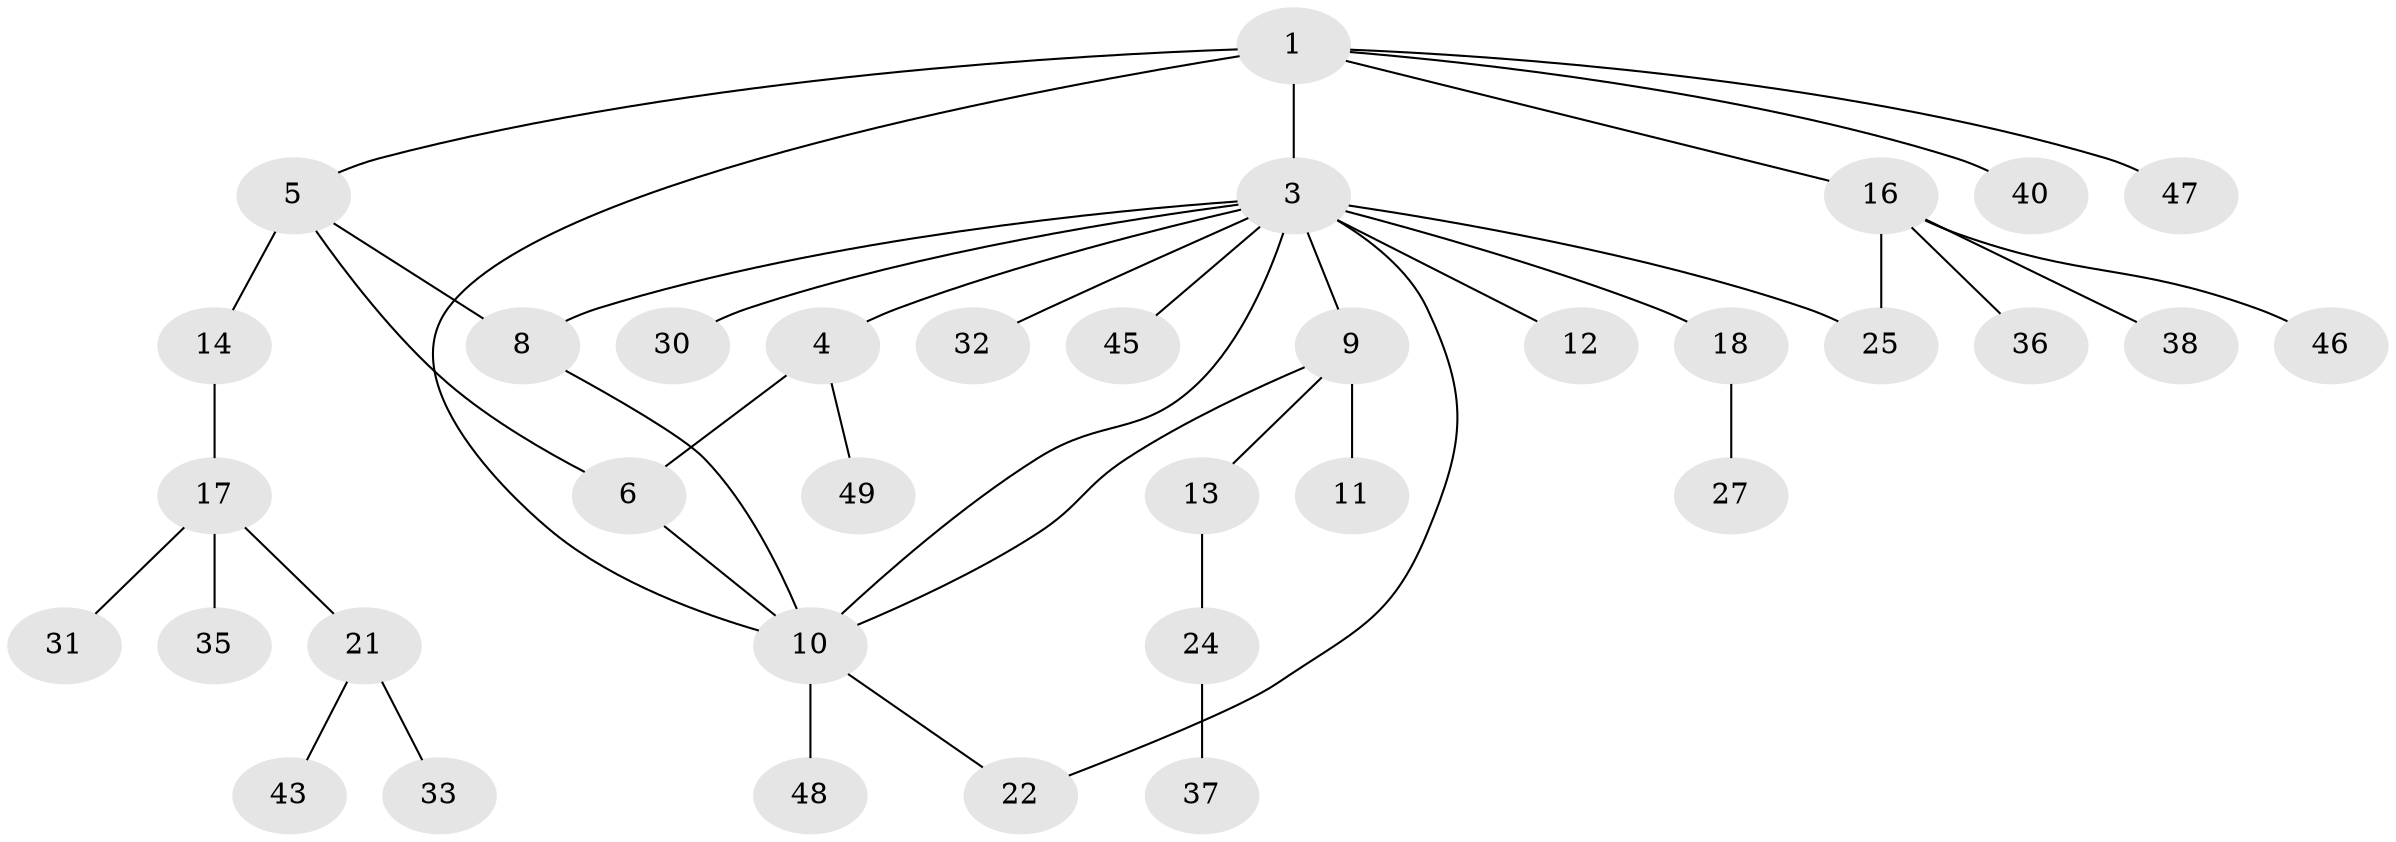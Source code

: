 // Generated by graph-tools (version 1.1) at 2025/52/02/27/25 19:52:20]
// undirected, 35 vertices, 42 edges
graph export_dot {
graph [start="1"]
  node [color=gray90,style=filled];
  1 [super="+2"];
  3 [super="+7"];
  4 [super="+42"];
  5 [super="+44"];
  6;
  8 [super="+23"];
  9 [super="+29"];
  10 [super="+28"];
  11;
  12;
  13 [super="+15"];
  14;
  16 [super="+20"];
  17 [super="+19"];
  18 [super="+26"];
  21 [super="+39"];
  22 [super="+34"];
  24;
  25 [super="+41"];
  27;
  30;
  31;
  32;
  33;
  35;
  36;
  37;
  38;
  40;
  43;
  45;
  46;
  47;
  48;
  49;
  1 -- 3 [weight=2];
  1 -- 5;
  1 -- 16;
  1 -- 40;
  1 -- 47;
  1 -- 10;
  3 -- 4;
  3 -- 10;
  3 -- 12;
  3 -- 22;
  3 -- 25;
  3 -- 30;
  3 -- 32;
  3 -- 18;
  3 -- 8;
  3 -- 45;
  3 -- 9;
  4 -- 6;
  4 -- 49;
  5 -- 6;
  5 -- 8;
  5 -- 14;
  6 -- 10;
  8 -- 10;
  9 -- 10;
  9 -- 11;
  9 -- 13;
  10 -- 48;
  10 -- 22;
  13 -- 24;
  14 -- 17;
  16 -- 25;
  16 -- 36;
  16 -- 38;
  16 -- 46;
  17 -- 21;
  17 -- 31;
  17 -- 35;
  18 -- 27;
  21 -- 33;
  21 -- 43;
  24 -- 37;
}
